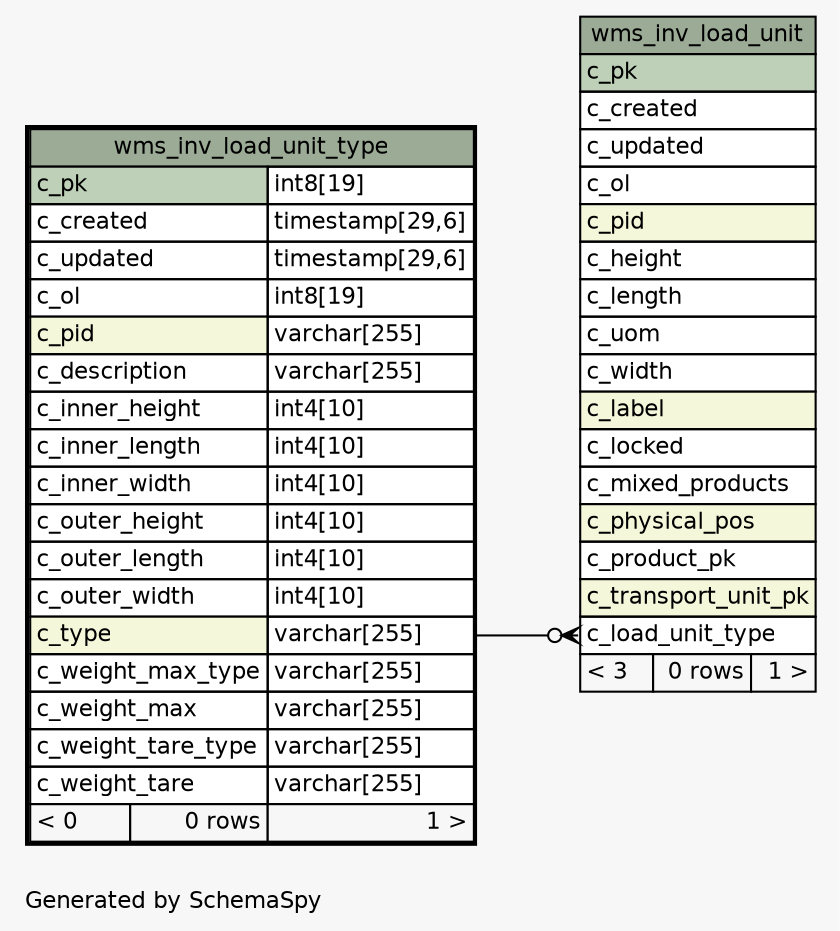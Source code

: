 // dot 7.1.0 on Mac OS X 14.1.1
// SchemaSpy rev Unknown
digraph "oneDegreeRelationshipsDiagram" {
  graph [
    rankdir="RL"
    bgcolor="#f7f7f7"
    label="\nGenerated by SchemaSpy"
    labeljust="l"
    nodesep="0.18"
    ranksep="0.46"
    fontname="Helvetica"
    fontsize="11"
  ];
  node [
    fontname="Helvetica"
    fontsize="11"
    shape="plaintext"
  ];
  edge [
    arrowsize="0.8"
  ];
  "wms_inv_load_unit":"c_load_unit_type":w -> "wms_inv_load_unit_type":"c_type.type":e [arrowhead=none dir=back arrowtail=crowodot];
  "wms_inv_load_unit" [
    label=<
    <TABLE BORDER="0" CELLBORDER="1" CELLSPACING="0" BGCOLOR="#ffffff">
      <TR><TD COLSPAN="3" BGCOLOR="#9bab96" ALIGN="CENTER">wms_inv_load_unit</TD></TR>
      <TR><TD PORT="c_pk" COLSPAN="3" BGCOLOR="#bed1b8" ALIGN="LEFT">c_pk</TD></TR>
      <TR><TD PORT="c_created" COLSPAN="3" ALIGN="LEFT">c_created</TD></TR>
      <TR><TD PORT="c_updated" COLSPAN="3" ALIGN="LEFT">c_updated</TD></TR>
      <TR><TD PORT="c_ol" COLSPAN="3" ALIGN="LEFT">c_ol</TD></TR>
      <TR><TD PORT="c_pid" COLSPAN="3" BGCOLOR="#f4f7da" ALIGN="LEFT">c_pid</TD></TR>
      <TR><TD PORT="c_height" COLSPAN="3" ALIGN="LEFT">c_height</TD></TR>
      <TR><TD PORT="c_length" COLSPAN="3" ALIGN="LEFT">c_length</TD></TR>
      <TR><TD PORT="c_uom" COLSPAN="3" ALIGN="LEFT">c_uom</TD></TR>
      <TR><TD PORT="c_width" COLSPAN="3" ALIGN="LEFT">c_width</TD></TR>
      <TR><TD PORT="c_label" COLSPAN="3" BGCOLOR="#f4f7da" ALIGN="LEFT">c_label</TD></TR>
      <TR><TD PORT="c_locked" COLSPAN="3" ALIGN="LEFT">c_locked</TD></TR>
      <TR><TD PORT="c_mixed_products" COLSPAN="3" ALIGN="LEFT">c_mixed_products</TD></TR>
      <TR><TD PORT="c_physical_pos" COLSPAN="3" BGCOLOR="#f4f7da" ALIGN="LEFT">c_physical_pos</TD></TR>
      <TR><TD PORT="c_product_pk" COLSPAN="3" ALIGN="LEFT">c_product_pk</TD></TR>
      <TR><TD PORT="c_transport_unit_pk" COLSPAN="3" BGCOLOR="#f4f7da" ALIGN="LEFT">c_transport_unit_pk</TD></TR>
      <TR><TD PORT="c_load_unit_type" COLSPAN="3" ALIGN="LEFT">c_load_unit_type</TD></TR>
      <TR><TD ALIGN="LEFT" BGCOLOR="#f7f7f7">&lt; 3</TD><TD ALIGN="RIGHT" BGCOLOR="#f7f7f7">0 rows</TD><TD ALIGN="RIGHT" BGCOLOR="#f7f7f7">1 &gt;</TD></TR>
    </TABLE>>
    URL="wms_inv_load_unit.html"
    tooltip="wms_inv_load_unit"
  ];
  "wms_inv_load_unit_type" [
    label=<
    <TABLE BORDER="2" CELLBORDER="1" CELLSPACING="0" BGCOLOR="#ffffff">
      <TR><TD COLSPAN="3" BGCOLOR="#9bab96" ALIGN="CENTER">wms_inv_load_unit_type</TD></TR>
      <TR><TD PORT="c_pk" COLSPAN="2" BGCOLOR="#bed1b8" ALIGN="LEFT">c_pk</TD><TD PORT="c_pk.type" ALIGN="LEFT">int8[19]</TD></TR>
      <TR><TD PORT="c_created" COLSPAN="2" ALIGN="LEFT">c_created</TD><TD PORT="c_created.type" ALIGN="LEFT">timestamp[29,6]</TD></TR>
      <TR><TD PORT="c_updated" COLSPAN="2" ALIGN="LEFT">c_updated</TD><TD PORT="c_updated.type" ALIGN="LEFT">timestamp[29,6]</TD></TR>
      <TR><TD PORT="c_ol" COLSPAN="2" ALIGN="LEFT">c_ol</TD><TD PORT="c_ol.type" ALIGN="LEFT">int8[19]</TD></TR>
      <TR><TD PORT="c_pid" COLSPAN="2" BGCOLOR="#f4f7da" ALIGN="LEFT">c_pid</TD><TD PORT="c_pid.type" ALIGN="LEFT">varchar[255]</TD></TR>
      <TR><TD PORT="c_description" COLSPAN="2" ALIGN="LEFT">c_description</TD><TD PORT="c_description.type" ALIGN="LEFT">varchar[255]</TD></TR>
      <TR><TD PORT="c_inner_height" COLSPAN="2" ALIGN="LEFT">c_inner_height</TD><TD PORT="c_inner_height.type" ALIGN="LEFT">int4[10]</TD></TR>
      <TR><TD PORT="c_inner_length" COLSPAN="2" ALIGN="LEFT">c_inner_length</TD><TD PORT="c_inner_length.type" ALIGN="LEFT">int4[10]</TD></TR>
      <TR><TD PORT="c_inner_width" COLSPAN="2" ALIGN="LEFT">c_inner_width</TD><TD PORT="c_inner_width.type" ALIGN="LEFT">int4[10]</TD></TR>
      <TR><TD PORT="c_outer_height" COLSPAN="2" ALIGN="LEFT">c_outer_height</TD><TD PORT="c_outer_height.type" ALIGN="LEFT">int4[10]</TD></TR>
      <TR><TD PORT="c_outer_length" COLSPAN="2" ALIGN="LEFT">c_outer_length</TD><TD PORT="c_outer_length.type" ALIGN="LEFT">int4[10]</TD></TR>
      <TR><TD PORT="c_outer_width" COLSPAN="2" ALIGN="LEFT">c_outer_width</TD><TD PORT="c_outer_width.type" ALIGN="LEFT">int4[10]</TD></TR>
      <TR><TD PORT="c_type" COLSPAN="2" BGCOLOR="#f4f7da" ALIGN="LEFT">c_type</TD><TD PORT="c_type.type" ALIGN="LEFT">varchar[255]</TD></TR>
      <TR><TD PORT="c_weight_max_type" COLSPAN="2" ALIGN="LEFT">c_weight_max_type</TD><TD PORT="c_weight_max_type.type" ALIGN="LEFT">varchar[255]</TD></TR>
      <TR><TD PORT="c_weight_max" COLSPAN="2" ALIGN="LEFT">c_weight_max</TD><TD PORT="c_weight_max.type" ALIGN="LEFT">varchar[255]</TD></TR>
      <TR><TD PORT="c_weight_tare_type" COLSPAN="2" ALIGN="LEFT">c_weight_tare_type</TD><TD PORT="c_weight_tare_type.type" ALIGN="LEFT">varchar[255]</TD></TR>
      <TR><TD PORT="c_weight_tare" COLSPAN="2" ALIGN="LEFT">c_weight_tare</TD><TD PORT="c_weight_tare.type" ALIGN="LEFT">varchar[255]</TD></TR>
      <TR><TD ALIGN="LEFT" BGCOLOR="#f7f7f7">&lt; 0</TD><TD ALIGN="RIGHT" BGCOLOR="#f7f7f7">0 rows</TD><TD ALIGN="RIGHT" BGCOLOR="#f7f7f7">1 &gt;</TD></TR>
    </TABLE>>
    URL="wms_inv_load_unit_type.html"
    tooltip="wms_inv_load_unit_type"
  ];
}

